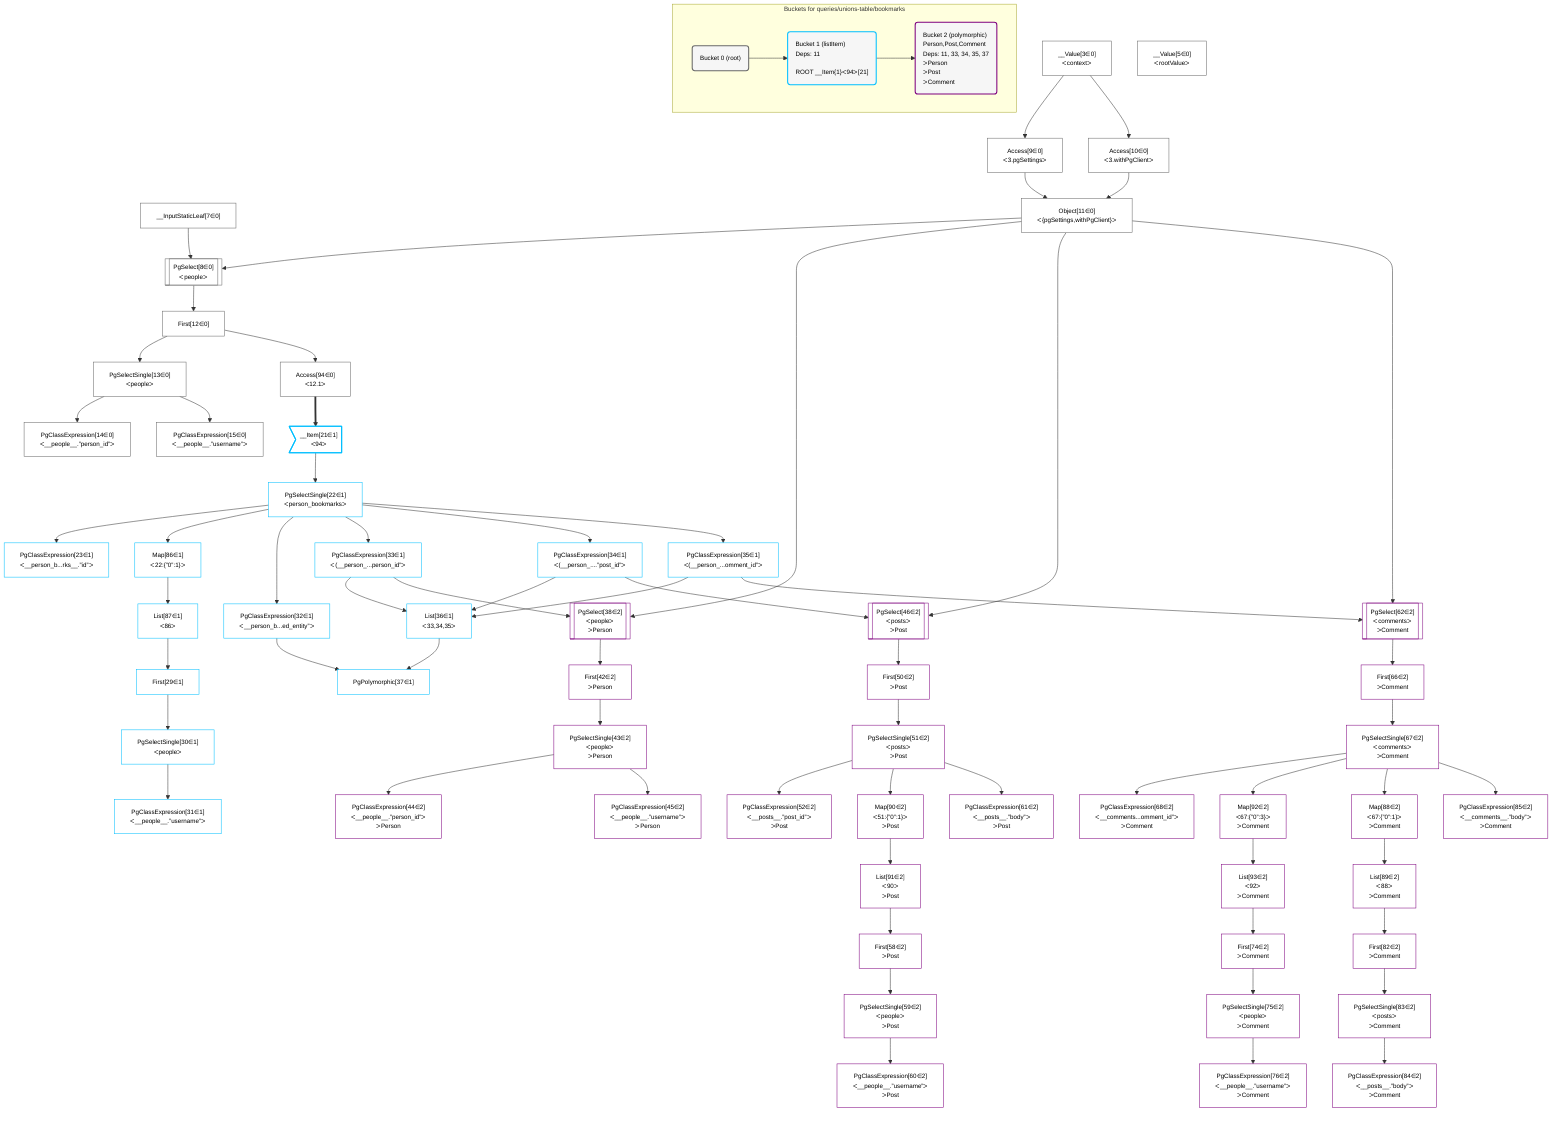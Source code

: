 %%{init: {'themeVariables': { 'fontSize': '12px'}}}%%
graph TD
    classDef path fill:#eee,stroke:#000,color:#000
    classDef plan fill:#fff,stroke-width:1px,color:#000
    classDef itemplan fill:#fff,stroke-width:2px,color:#000
    classDef sideeffectplan fill:#f00,stroke-width:2px,color:#000
    classDef bucket fill:#f6f6f6,color:#000,stroke-width:2px,text-align:left


    %% define steps
    __Value3["__Value[3∈0]<br />ᐸcontextᐳ"]:::plan
    __Value5["__Value[5∈0]<br />ᐸrootValueᐳ"]:::plan
    __InputStaticLeaf7["__InputStaticLeaf[7∈0]"]:::plan
    Access9["Access[9∈0]<br />ᐸ3.pgSettingsᐳ"]:::plan
    Access10["Access[10∈0]<br />ᐸ3.withPgClientᐳ"]:::plan
    Object11["Object[11∈0]<br />ᐸ{pgSettings,withPgClient}ᐳ"]:::plan
    PgSelect8[["PgSelect[8∈0]<br />ᐸpeopleᐳ"]]:::plan
    First12["First[12∈0]"]:::plan
    PgSelectSingle13["PgSelectSingle[13∈0]<br />ᐸpeopleᐳ"]:::plan
    PgClassExpression14["PgClassExpression[14∈0]<br />ᐸ__people__.”person_id”ᐳ"]:::plan
    PgClassExpression15["PgClassExpression[15∈0]<br />ᐸ__people__.”username”ᐳ"]:::plan
    Access94["Access[94∈0]<br />ᐸ12.1ᐳ"]:::plan
    __Item21>"__Item[21∈1]<br />ᐸ94ᐳ"]:::itemplan
    PgSelectSingle22["PgSelectSingle[22∈1]<br />ᐸperson_bookmarksᐳ"]:::plan
    PgClassExpression23["PgClassExpression[23∈1]<br />ᐸ__person_b...rks__.”id”ᐳ"]:::plan
    Map86["Map[86∈1]<br />ᐸ22:{”0”:1}ᐳ"]:::plan
    List87["List[87∈1]<br />ᐸ86ᐳ"]:::plan
    First29["First[29∈1]"]:::plan
    PgSelectSingle30["PgSelectSingle[30∈1]<br />ᐸpeopleᐳ"]:::plan
    PgClassExpression31["PgClassExpression[31∈1]<br />ᐸ__people__.”username”ᐳ"]:::plan
    PgClassExpression32["PgClassExpression[32∈1]<br />ᐸ__person_b...ed_entity”ᐳ"]:::plan
    PgClassExpression33["PgClassExpression[33∈1]<br />ᐸ(__person_...person_id”ᐳ"]:::plan
    PgClassExpression34["PgClassExpression[34∈1]<br />ᐸ(__person_....”post_id”ᐳ"]:::plan
    PgClassExpression35["PgClassExpression[35∈1]<br />ᐸ(__person_...omment_id”ᐳ"]:::plan
    List36["List[36∈1]<br />ᐸ33,34,35ᐳ"]:::plan
    PgPolymorphic37["PgPolymorphic[37∈1]"]:::plan
    PgSelect38[["PgSelect[38∈2]<br />ᐸpeopleᐳ<br />ᐳPerson"]]:::plan
    First42["First[42∈2]<br />ᐳPerson"]:::plan
    PgSelectSingle43["PgSelectSingle[43∈2]<br />ᐸpeopleᐳ<br />ᐳPerson"]:::plan
    PgClassExpression44["PgClassExpression[44∈2]<br />ᐸ__people__.”person_id”ᐳ<br />ᐳPerson"]:::plan
    PgClassExpression45["PgClassExpression[45∈2]<br />ᐸ__people__.”username”ᐳ<br />ᐳPerson"]:::plan
    PgSelect46[["PgSelect[46∈2]<br />ᐸpostsᐳ<br />ᐳPost"]]:::plan
    First50["First[50∈2]<br />ᐳPost"]:::plan
    PgSelectSingle51["PgSelectSingle[51∈2]<br />ᐸpostsᐳ<br />ᐳPost"]:::plan
    PgClassExpression52["PgClassExpression[52∈2]<br />ᐸ__posts__.”post_id”ᐳ<br />ᐳPost"]:::plan
    Map90["Map[90∈2]<br />ᐸ51:{”0”:1}ᐳ<br />ᐳPost"]:::plan
    List91["List[91∈2]<br />ᐸ90ᐳ<br />ᐳPost"]:::plan
    First58["First[58∈2]<br />ᐳPost"]:::plan
    PgSelectSingle59["PgSelectSingle[59∈2]<br />ᐸpeopleᐳ<br />ᐳPost"]:::plan
    PgClassExpression60["PgClassExpression[60∈2]<br />ᐸ__people__.”username”ᐳ<br />ᐳPost"]:::plan
    PgClassExpression61["PgClassExpression[61∈2]<br />ᐸ__posts__.”body”ᐳ<br />ᐳPost"]:::plan
    PgSelect62[["PgSelect[62∈2]<br />ᐸcommentsᐳ<br />ᐳComment"]]:::plan
    First66["First[66∈2]<br />ᐳComment"]:::plan
    PgSelectSingle67["PgSelectSingle[67∈2]<br />ᐸcommentsᐳ<br />ᐳComment"]:::plan
    PgClassExpression68["PgClassExpression[68∈2]<br />ᐸ__comments...omment_id”ᐳ<br />ᐳComment"]:::plan
    Map92["Map[92∈2]<br />ᐸ67:{”0”:3}ᐳ<br />ᐳComment"]:::plan
    List93["List[93∈2]<br />ᐸ92ᐳ<br />ᐳComment"]:::plan
    First74["First[74∈2]<br />ᐳComment"]:::plan
    PgSelectSingle75["PgSelectSingle[75∈2]<br />ᐸpeopleᐳ<br />ᐳComment"]:::plan
    PgClassExpression76["PgClassExpression[76∈2]<br />ᐸ__people__.”username”ᐳ<br />ᐳComment"]:::plan
    Map88["Map[88∈2]<br />ᐸ67:{”0”:1}ᐳ<br />ᐳComment"]:::plan
    List89["List[89∈2]<br />ᐸ88ᐳ<br />ᐳComment"]:::plan
    First82["First[82∈2]<br />ᐳComment"]:::plan
    PgSelectSingle83["PgSelectSingle[83∈2]<br />ᐸpostsᐳ<br />ᐳComment"]:::plan
    PgClassExpression84["PgClassExpression[84∈2]<br />ᐸ__posts__.”body”ᐳ<br />ᐳComment"]:::plan
    PgClassExpression85["PgClassExpression[85∈2]<br />ᐸ__comments__.”body”ᐳ<br />ᐳComment"]:::plan

    %% plan dependencies
    __Value3 --> Access9
    __Value3 --> Access10
    Access9 & Access10 --> Object11
    Object11 & __InputStaticLeaf7 --> PgSelect8
    PgSelect8 --> First12
    First12 --> PgSelectSingle13
    PgSelectSingle13 --> PgClassExpression14
    PgSelectSingle13 --> PgClassExpression15
    First12 --> Access94
    Access94 ==> __Item21
    __Item21 --> PgSelectSingle22
    PgSelectSingle22 --> PgClassExpression23
    PgSelectSingle22 --> Map86
    Map86 --> List87
    List87 --> First29
    First29 --> PgSelectSingle30
    PgSelectSingle30 --> PgClassExpression31
    PgSelectSingle22 --> PgClassExpression32
    PgSelectSingle22 --> PgClassExpression33
    PgSelectSingle22 --> PgClassExpression34
    PgSelectSingle22 --> PgClassExpression35
    PgClassExpression33 & PgClassExpression34 & PgClassExpression35 --> List36
    PgClassExpression32 & List36 --> PgPolymorphic37
    Object11 & PgClassExpression33 --> PgSelect38
    PgSelect38 --> First42
    First42 --> PgSelectSingle43
    PgSelectSingle43 --> PgClassExpression44
    PgSelectSingle43 --> PgClassExpression45
    Object11 & PgClassExpression34 --> PgSelect46
    PgSelect46 --> First50
    First50 --> PgSelectSingle51
    PgSelectSingle51 --> PgClassExpression52
    PgSelectSingle51 --> Map90
    Map90 --> List91
    List91 --> First58
    First58 --> PgSelectSingle59
    PgSelectSingle59 --> PgClassExpression60
    PgSelectSingle51 --> PgClassExpression61
    Object11 & PgClassExpression35 --> PgSelect62
    PgSelect62 --> First66
    First66 --> PgSelectSingle67
    PgSelectSingle67 --> PgClassExpression68
    PgSelectSingle67 --> Map92
    Map92 --> List93
    List93 --> First74
    First74 --> PgSelectSingle75
    PgSelectSingle75 --> PgClassExpression76
    PgSelectSingle67 --> Map88
    Map88 --> List89
    List89 --> First82
    First82 --> PgSelectSingle83
    PgSelectSingle83 --> PgClassExpression84
    PgSelectSingle67 --> PgClassExpression85

    subgraph "Buckets for queries/unions-table/bookmarks"
    Bucket0("Bucket 0 (root)"):::bucket
    classDef bucket0 stroke:#696969
    class Bucket0,__Value3,__Value5,__InputStaticLeaf7,PgSelect8,Access9,Access10,Object11,First12,PgSelectSingle13,PgClassExpression14,PgClassExpression15,Access94 bucket0
    Bucket1("Bucket 1 (listItem)<br />Deps: 11<br /><br />ROOT __Item{1}ᐸ94ᐳ[21]"):::bucket
    classDef bucket1 stroke:#00bfff
    class Bucket1,__Item21,PgSelectSingle22,PgClassExpression23,First29,PgSelectSingle30,PgClassExpression31,PgClassExpression32,PgClassExpression33,PgClassExpression34,PgClassExpression35,List36,PgPolymorphic37,Map86,List87 bucket1
    Bucket2("Bucket 2 (polymorphic)<br />Person,Post,Comment<br />Deps: 11, 33, 34, 35, 37<br />ᐳPerson<br />ᐳPost<br />ᐳComment"):::bucket
    classDef bucket2 stroke:#7f007f
    class Bucket2,PgSelect38,First42,PgSelectSingle43,PgClassExpression44,PgClassExpression45,PgSelect46,First50,PgSelectSingle51,PgClassExpression52,First58,PgSelectSingle59,PgClassExpression60,PgClassExpression61,PgSelect62,First66,PgSelectSingle67,PgClassExpression68,First74,PgSelectSingle75,PgClassExpression76,First82,PgSelectSingle83,PgClassExpression84,PgClassExpression85,Map88,List89,Map90,List91,Map92,List93 bucket2
    Bucket0 --> Bucket1
    Bucket1 --> Bucket2
    end